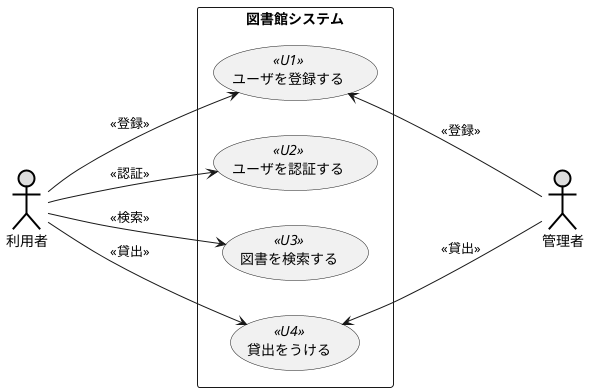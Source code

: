 @startuml 例題3
left to right direction
actor 利用者 as user #DDDDDD;line:black;line.bold;
actor 管理者#DDDDDD;line:black;line.bold;
rectangle 図書館システム {
usecase ユーザを登録する as T << U1 >> 
usecase ユーザを認証する << U2 >>
usecase 図書を検索する << U3 >>
usecase 貸出をうける << U4 >>
}
user---> T :<< 登録 >>
user---> ユーザを認証する:<< 認証 >>
user---> 図書を検索する:<< 検索 >>
user---> 貸出をうける:<< 貸出 >>
T <--- 管理者:<< 登録 >>
貸出をうける <--- 管理者:<< 貸出 >>
@enduml
